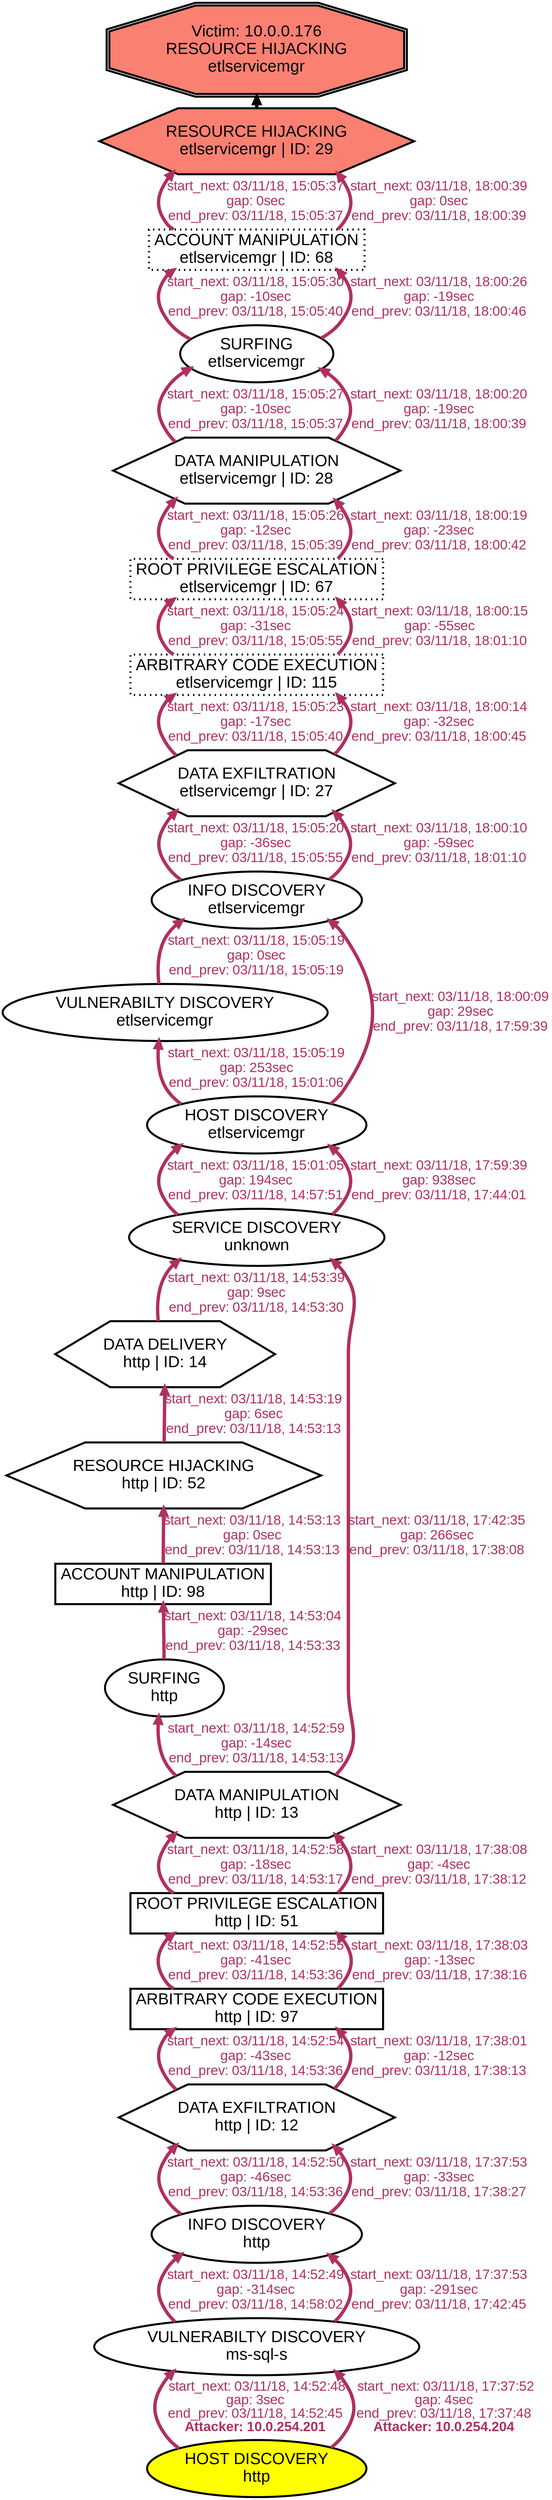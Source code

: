 digraph RESOURCEHIJACKINGetlservicemgr {
rankdir="BT"; 
 graph [ nodesep="0.1", ranksep="0.02"] 
 node [ fontname=Arial, fontsize=24,penwidth=3]; 
 edge [ fontname=Arial, fontsize=20,penwidth=5 ];
"Victim: 10.0.0.176
RESOURCE HIJACKING
etlservicemgr" [shape=doubleoctagon, style=filled, fillcolor=salmon];
{ rank = max; "Victim: 10.0.0.176
RESOURCE HIJACKING
etlservicemgr"}
"RESOURCE HIJACKING
etlservicemgr | ID: 29" -> "Victim: 10.0.0.176
RESOURCE HIJACKING
etlservicemgr"
"RESOURCE HIJACKING
etlservicemgr | ID: 29" [style=filled, fillcolor= salmon]
{ rank=same; "RESOURCE HIJACKING
etlservicemgr | ID: 29"}
"HOST DISCOVERY
http" [style=filled, fillcolor= yellow]
"HOST DISCOVERY
http" -> "VULNERABILTY DISCOVERY
ms-sql-s" [ color=maroon] [label=<<font color="maroon"> start_next: 03/11/18, 14:52:48<br/>gap: 3sec<br/>end_prev: 03/11/18, 14:52:45</font><br/><font color="maroon"><b>Attacker: 10.0.254.201</b></font>>]
"VULNERABILTY DISCOVERY
ms-sql-s" -> "INFO DISCOVERY
http" [ label="start_next: 03/11/18, 14:52:49
gap: -314sec
end_prev: 03/11/18, 14:58:02"][ fontcolor="maroon" color=maroon]
"INFO DISCOVERY
http" -> "DATA EXFILTRATION
http | ID: 12" [ label="start_next: 03/11/18, 14:52:50
gap: -46sec
end_prev: 03/11/18, 14:53:36"][ fontcolor="maroon" color=maroon]
"DATA EXFILTRATION
http | ID: 12" -> "ARBITRARY CODE EXECUTION
http | ID: 97" [ label="start_next: 03/11/18, 14:52:54
gap: -43sec
end_prev: 03/11/18, 14:53:36"][ fontcolor="maroon" color=maroon]
"ARBITRARY CODE EXECUTION
http | ID: 97" -> "ROOT PRIVILEGE ESCALATION
http | ID: 51" [ label="start_next: 03/11/18, 14:52:55
gap: -41sec
end_prev: 03/11/18, 14:53:36"][ fontcolor="maroon" color=maroon]
"ROOT PRIVILEGE ESCALATION
http | ID: 51" -> "DATA MANIPULATION
http | ID: 13" [ label="start_next: 03/11/18, 14:52:58
gap: -18sec
end_prev: 03/11/18, 14:53:17"][ fontcolor="maroon" color=maroon]
"DATA MANIPULATION
http | ID: 13" -> "SURFING
http" [ label="start_next: 03/11/18, 14:52:59
gap: -14sec
end_prev: 03/11/18, 14:53:13"][ fontcolor="maroon" color=maroon]
"SURFING
http" -> "ACCOUNT MANIPULATION
http | ID: 98" [ label="start_next: 03/11/18, 14:53:04
gap: -29sec
end_prev: 03/11/18, 14:53:33"][ fontcolor="maroon" color=maroon]
"ACCOUNT MANIPULATION
http | ID: 98" -> "RESOURCE HIJACKING
http | ID: 52" [ label="start_next: 03/11/18, 14:53:13
gap: 0sec
end_prev: 03/11/18, 14:53:13"][ fontcolor="maroon" color=maroon]
"RESOURCE HIJACKING
http | ID: 52" -> "DATA DELIVERY
http | ID: 14" [ label="start_next: 03/11/18, 14:53:19
gap: 6sec
end_prev: 03/11/18, 14:53:13"][ fontcolor="maroon" color=maroon]
"DATA DELIVERY
http | ID: 14" -> "SERVICE DISCOVERY
unknown" [ label="start_next: 03/11/18, 14:53:39
gap: 9sec
end_prev: 03/11/18, 14:53:30"][ fontcolor="maroon" color=maroon]
"SERVICE DISCOVERY
unknown" -> "HOST DISCOVERY
etlservicemgr" [ label="start_next: 03/11/18, 15:01:05
gap: 194sec
end_prev: 03/11/18, 14:57:51"][ fontcolor="maroon" color=maroon]
"HOST DISCOVERY
etlservicemgr" -> "VULNERABILTY DISCOVERY
etlservicemgr" [ label="start_next: 03/11/18, 15:05:19
gap: 253sec
end_prev: 03/11/18, 15:01:06"][ fontcolor="maroon" color=maroon]
"VULNERABILTY DISCOVERY
etlservicemgr" -> "INFO DISCOVERY
etlservicemgr" [ label="start_next: 03/11/18, 15:05:19
gap: 0sec
end_prev: 03/11/18, 15:05:19"][ fontcolor="maroon" color=maroon]
"INFO DISCOVERY
etlservicemgr" -> "DATA EXFILTRATION
etlservicemgr | ID: 27" [ label="start_next: 03/11/18, 15:05:20
gap: -36sec
end_prev: 03/11/18, 15:05:55"][ fontcolor="maroon" color=maroon]
"DATA EXFILTRATION
etlservicemgr | ID: 27" -> "ARBITRARY CODE EXECUTION
etlservicemgr | ID: 115" [ label="start_next: 03/11/18, 15:05:23
gap: -17sec
end_prev: 03/11/18, 15:05:40"][ fontcolor="maroon" color=maroon]
"ARBITRARY CODE EXECUTION
etlservicemgr | ID: 115" -> "ROOT PRIVILEGE ESCALATION
etlservicemgr | ID: 67" [ label="start_next: 03/11/18, 15:05:24
gap: -31sec
end_prev: 03/11/18, 15:05:55"][ fontcolor="maroon" color=maroon]
"ROOT PRIVILEGE ESCALATION
etlservicemgr | ID: 67" -> "DATA MANIPULATION
etlservicemgr | ID: 28" [ label="start_next: 03/11/18, 15:05:26
gap: -12sec
end_prev: 03/11/18, 15:05:39"][ fontcolor="maroon" color=maroon]
"DATA MANIPULATION
etlservicemgr | ID: 28" -> "SURFING
etlservicemgr" [ label="start_next: 03/11/18, 15:05:27
gap: -10sec
end_prev: 03/11/18, 15:05:37"][ fontcolor="maroon" color=maroon]
"SURFING
etlservicemgr" -> "ACCOUNT MANIPULATION
etlservicemgr | ID: 68" [ label="start_next: 03/11/18, 15:05:30
gap: -10sec
end_prev: 03/11/18, 15:05:40"][ fontcolor="maroon" color=maroon]
"ACCOUNT MANIPULATION
etlservicemgr | ID: 68" -> "RESOURCE HIJACKING
etlservicemgr | ID: 29" [ label="start_next: 03/11/18, 15:05:37
gap: 0sec
end_prev: 03/11/18, 15:05:37"][ fontcolor="maroon" color=maroon]
"HOST DISCOVERY
http" [style=filled, fillcolor= yellow]
"HOST DISCOVERY
http" -> "VULNERABILTY DISCOVERY
ms-sql-s" [ color=maroon] [label=<<font color="maroon"> start_next: 03/11/18, 17:37:52<br/>gap: 4sec<br/>end_prev: 03/11/18, 17:37:48</font><br/><font color="maroon"><b>Attacker: 10.0.254.204</b></font>>]
"VULNERABILTY DISCOVERY
ms-sql-s" -> "INFO DISCOVERY
http" [ label="start_next: 03/11/18, 17:37:53
gap: -291sec
end_prev: 03/11/18, 17:42:45"][ fontcolor="maroon" color=maroon]
"INFO DISCOVERY
http" -> "DATA EXFILTRATION
http | ID: 12" [ label="start_next: 03/11/18, 17:37:53
gap: -33sec
end_prev: 03/11/18, 17:38:27"][ fontcolor="maroon" color=maroon]
"DATA EXFILTRATION
http | ID: 12" -> "ARBITRARY CODE EXECUTION
http | ID: 97" [ label="start_next: 03/11/18, 17:38:01
gap: -12sec
end_prev: 03/11/18, 17:38:13"][ fontcolor="maroon" color=maroon]
"ARBITRARY CODE EXECUTION
http | ID: 97" -> "ROOT PRIVILEGE ESCALATION
http | ID: 51" [ label="start_next: 03/11/18, 17:38:03
gap: -13sec
end_prev: 03/11/18, 17:38:16"][ fontcolor="maroon" color=maroon]
"ROOT PRIVILEGE ESCALATION
http | ID: 51" -> "DATA MANIPULATION
http | ID: 13" [ label="start_next: 03/11/18, 17:38:08
gap: -4sec
end_prev: 03/11/18, 17:38:12"][ fontcolor="maroon" color=maroon]
"DATA MANIPULATION
http | ID: 13" -> "SERVICE DISCOVERY
unknown" [ label="start_next: 03/11/18, 17:42:35
gap: 266sec
end_prev: 03/11/18, 17:38:08"][ fontcolor="maroon" color=maroon]
"SERVICE DISCOVERY
unknown" -> "HOST DISCOVERY
etlservicemgr" [ label="start_next: 03/11/18, 17:59:39
gap: 938sec
end_prev: 03/11/18, 17:44:01"][ fontcolor="maroon" color=maroon]
"HOST DISCOVERY
etlservicemgr" -> "INFO DISCOVERY
etlservicemgr" [ label="start_next: 03/11/18, 18:00:09
gap: 29sec
end_prev: 03/11/18, 17:59:39"][ fontcolor="maroon" color=maroon]
"INFO DISCOVERY
etlservicemgr" -> "DATA EXFILTRATION
etlservicemgr | ID: 27" [ label="start_next: 03/11/18, 18:00:10
gap: -59sec
end_prev: 03/11/18, 18:01:10"][ fontcolor="maroon" color=maroon]
"DATA EXFILTRATION
etlservicemgr | ID: 27" -> "ARBITRARY CODE EXECUTION
etlservicemgr | ID: 115" [ label="start_next: 03/11/18, 18:00:14
gap: -32sec
end_prev: 03/11/18, 18:00:45"][ fontcolor="maroon" color=maroon]
"ARBITRARY CODE EXECUTION
etlservicemgr | ID: 115" -> "ROOT PRIVILEGE ESCALATION
etlservicemgr | ID: 67" [ label="start_next: 03/11/18, 18:00:15
gap: -55sec
end_prev: 03/11/18, 18:01:10"][ fontcolor="maroon" color=maroon]
"ROOT PRIVILEGE ESCALATION
etlservicemgr | ID: 67" -> "DATA MANIPULATION
etlservicemgr | ID: 28" [ label="start_next: 03/11/18, 18:00:19
gap: -23sec
end_prev: 03/11/18, 18:00:42"][ fontcolor="maroon" color=maroon]
"DATA MANIPULATION
etlservicemgr | ID: 28" -> "SURFING
etlservicemgr" [ label="start_next: 03/11/18, 18:00:20
gap: -19sec
end_prev: 03/11/18, 18:00:39"][ fontcolor="maroon" color=maroon]
"SURFING
etlservicemgr" -> "ACCOUNT MANIPULATION
etlservicemgr | ID: 68" [ label="start_next: 03/11/18, 18:00:26
gap: -19sec
end_prev: 03/11/18, 18:00:46"][ fontcolor="maroon" color=maroon]
"ACCOUNT MANIPULATION
etlservicemgr | ID: 68" -> "RESOURCE HIJACKING
etlservicemgr | ID: 29" [ label="start_next: 03/11/18, 18:00:39
gap: 0sec
end_prev: 03/11/18, 18:00:39"][ fontcolor="maroon" color=maroon]
"HOST DISCOVERY
http" [shape=oval]
"HOST DISCOVERY
http" [tooltip="ET SCAN Possible Nmap User-Agent Observed
ET SCAN Nmap Scripting Engine User-Agent Detected (Nmap Scripting Engine)"]
"VULNERABILTY DISCOVERY
ms-sql-s" [shape=oval]
"VULNERABILTY DISCOVERY
ms-sql-s" [tooltip="ET SCAN Suspicious inbound to Oracle SQL port 1521
ET SCAN Suspicious inbound to MSSQL port 1433
ET SCAN Suspicious inbound to mySQL port 3306
ET SCAN Nikto Web App Scan in Progress
ET SCAN Suspicious inbound to PostgreSQL port 5432
ET SCAN Suspicious inbound to mSQL port 4333"]
"INFO DISCOVERY
http" [shape=oval]
"INFO DISCOVERY
http" [tooltip="GPL WEB_SERVER iisadmin access
GPL WEB_SERVER printenv access
GPL WEB_SERVER author.exe access
ET WEB_SERVER PHP Easteregg Information-Disclosure (phpinfo)
ET WEB_SERVER PHP Easteregg Information-Disclosure (funny-logo)
GPL WEB_SERVER globals.pl access
GPL WEB_SERVER viewcode access
ET WEB_SPECIFIC_APPS Request to Wordpress W3TC Plug-in dbcache Directory
GPL EXPLOIT ISAPI .idq attempt
ET POLICY Proxy TRACE Request - inbound
GPL WEB_SERVER /~root access
GPL WEB_SERVER service.pwd
ET WEB_SERVER PHP REQUEST SuperGlobal in URI
ET WEB_SERVER PHP Easteregg Information-Disclosure (php-logo)
GPL WEB_SERVER services.cnf access
GPL EXPLOIT unicode directory traversal attempt
GPL EXPLOIT .htr access
GPL EXPLOIT .cnf access
ET WEB_SERVER PHP SERVER SuperGlobal in URI
GPL WEB_SERVER .htaccess access
GPL EXPLOIT iisadmpwd attempt
GPL WEB_SERVER service.cnf access
GPL WEB_SERVER global.asa access
GPL EXPLOIT fpcount access
GPL WEB_SERVER .htpasswd access
ET WEB_SERVER PHP SESSION SuperGlobal in URI
GPL WEB_SERVER writeto.cnf access
GPL EXPLOIT iissamples access
ET WEB_SERVER PHP Easteregg Information-Disclosure (zend-logo)
ET WEB_SERVER PHP ENV SuperGlobal in URI
GPL WEB_SERVER authors.pwd access"]
"DATA EXFILTRATION
http | ID: 12" [shape=hexagon]
"DATA EXFILTRATION
http | ID: 12" [tooltip="ET WEB_SERVER Possible XXE SYSTEM ENTITY in POST BODY.
GPL EXPLOIT ISAPI .ida access
ET WEB_SERVER /system32/ in Uri - Possible Protected Directory Access Attempt
GPL WEB_SERVER Tomcat server snoop access
ET WEB_SERVER ColdFusion componentutils access
GPL EXPLOIT /msadc/samples/ access
ET WEB_SPECIFIC_APPS PHP-CGI query string parameter vulnerability
GPL EXPLOIT ISAPI .idq access
ET WEB_SERVER /etc/shadow Detected in URI"]
"ARBITRARY CODE EXECUTION
http | ID: 97" [shape=box]
"ARBITRARY CODE EXECUTION
http | ID: 97" [tooltip="ET WEB_SERVER Possible CVE-2014-6271 Attempt
ET WEB_SPECIFIC_APPS WEB-PHP RCE PHPBB 2004-1315
ET WEB_SPECIFIC_APPS Golem Gaming Portal root_path Parameter Remote File inclusion Attempt
ET WEB_SPECIFIC_APPS Joomla swMenuPro ImageManager.php Remote File Inclusion Attempt
ETPRO WEB_SPECIFIC_APPS PHPMoAdmin RCE Attempt
ET WEB_SERVER cmd.exe In URI - Possible Command Execution Attempt
ET WEB_SERVER Exploit Suspected PHP Injection Attack (cmd=)
ET WEB_SPECIFIC_APPS FormMailer formmailer.admin.inc.php BASE_DIR Parameter Remote File Inclusion Attempt
ET WEB_SPECIFIC_APPS DesktopOnNet don3_requiem.php app_path Parameter Remote File Inclusion
ET WEB_SPECIFIC_APPS Joomla Dada Mail Manager Component config.dadamail.php GLOBALS Parameter Remote File Inclusion
ET WEB_SERVER Possible CVE-2014-6271 Attempt in Headers
ET WEB_SPECIFIC_APPS Achievo debugger.php config_atkroot parameter Remote File Inclusion Attempt
ET CURRENT_EVENTS QNAP Shellshock CVE-2014-6271
ET WEB_SPECIFIC_APPS KingCMS menu.php CONFIG Parameter Remote File Inclusion
ET WEB_SPECIFIC_APPS AjaxPortal di.php pathtoserverdata Parameter Remote File Inclusion Attempt
ET WEB_SPECIFIC_APPS BASE base_stat_common.php remote file include
ET WEB_SPECIFIC_APPS DesktopOnNet frontpage.php app_path Parameter Remote File Inclusion
ET WEB_SPECIFIC_APPS KR-Web krgourl.php DOCUMENT_ROOT Parameter Remote File Inclusion Attempt
ET WEB_SPECIFIC_APPS Joomla AjaxChat Component ajcuser.php GLOBALS Parameter Remote File Inclusion Attempt
ET WEB_SPECIFIC_APPS Horde type Parameter Local File Inclusion Attempt"]
"ROOT PRIVILEGE ESCALATION
http | ID: 51" [shape=box]
"ROOT PRIVILEGE ESCALATION
http | ID: 51" [tooltip="GPL EXPLOIT CodeRed v2 root.exe access
ET WEB_SERVER ColdFusion administrator access
ETPRO WEB_SPECIFIC_APPS ipTIME firmware < 9.58 RCE
GPL EXPLOIT administrators.pwd access"]
"DATA MANIPULATION
http | ID: 13" [shape=hexagon]
"DATA MANIPULATION
http | ID: 13" [tooltip="ET WEB_SERVER Possible SQL Injection Attempt UNION SELECT
ET WEB_SERVER Possible SQL Injection Attempt SELECT FROM
ET WEB_SERVER MYSQL SELECT CONCAT SQL Injection Attempt"]
"SURFING
http" [shape=oval]
"SURFING
http" [tooltip="ET WEB_SERVER WEB-PHP phpinfo access"]
"ACCOUNT MANIPULATION
http | ID: 98" [shape=box]
"ACCOUNT MANIPULATION
http | ID: 98" [tooltip="GPL EXPLOIT /iisadmpwd/aexp2.htr access
ET WEB_SERVER SELECT USER SQL Injection Attempt in URI"]
"RESOURCE HIJACKING
http | ID: 52" [shape=hexagon]
"RESOURCE HIJACKING
http | ID: 52" [tooltip="GPL WEB_SERVER Oracle Java Process Manager access"]
"DATA DELIVERY
http | ID: 14" [shape=hexagon]
"DATA DELIVERY
http | ID: 14" [tooltip="ET WEB_SPECIFIC_APPS OpenX phpAdsNew phpAds_geoPlugin Parameter Remote File Inclusion Attempt
ET WEB_SPECIFIC_APPS PHP phpMyAgenda rootagenda Remote File Include Attempt
ET WEB_SPECIFIC_APPS p-Table for WordPress wptable-tinymce.php ABSPATH Parameter RFI Attempt
ET WEB_SPECIFIC_APPS SERWeb load_lang.php configdir Parameter Remote File Inclusion
ET WEB_SPECIFIC_APPS PointComma pctemplate.php pcConfig Parameter Remote File Inclusion Attempt
ET WEB_SPECIFIC_APPS Possible Mambo/Joomla! com_koesubmit Component 'koesubmit.php' Remote File Inclusion Attempt
ET WEB_SPECIFIC_APPS Joomla Simple RSS Reader admin.rssreader.php mosConfig_live_site Parameter Remote File Inclusion
ET WEB_SPECIFIC_APPS Ve-EDIT edit_htmlarea.php highlighter Parameter Remote File Inclusion
ET WEB_SPECIFIC_APPS OBOphiX fonctions_racine.php chemin_lib parameter Remote File Inclusion Attempt
ET WEB_SPECIFIC_APPS SAPID get_infochannel.inc.php Remote File inclusion Attempt
ET WEB_SPECIFIC_APPS PHPOF DB_AdoDB.Class.PHP PHPOF_INCLUDE_PATH parameter Remote File Inclusion
ET WEB_SPECIFIC_APPS TECHNOTE shop_this_skin_path Parameter Remote File Inclusion
ET WEB_SPECIFIC_APPS Possible OpenSiteAdmin pageHeader.php Remote File Inclusion Attempt
ET WEB_SPECIFIC_APPS Joomla Onguma Time Sheet Component onguma.class.php mosConfig_absolute_path Parameter Remote File Inclusion
ET WEB_SPECIFIC_APPS ProdLer prodler.class.php sPath Parameter Remote File Inclusion Attempt
ET WEB_SPECIFIC_APPS MODx CMS snippet.reflect.php reflect_base Remote File Inclusion
ET WEB_SPECIFIC_APPS phPortal gunaysoft.php icerikyolu Parameter Remote File Inclusion
ET WEB_SPECIFIC_APPS Sisplet CMS komentar.php site_path Parameter Remote File Inclusion Attempt
ET WEB_SPECIFIC_APPS phptraverse mp3_id.php GLOBALS Parameter Remote File Inclusion Attempt
ET WEB_SPECIFIC_APPS PHP Classifieds class.phpmailer.php lang_path Parameter Remote File Inclusion Attempt
ET WEB_SPECIFIC_APPS YapBB class_yapbbcooker.php cfgIncludeDirectory Parameter Remote File Inclusion
ET WEB_SPECIFIC_APPS Enthusiast path parameter Remote File Inclusion
ET WEB_SPECIFIC_APPS ProjectButler RFI attempt 
ET WEB_SPECIFIC_APPS SERWeb main_prepend.php functionsdir Parameter Remote File Inclusion
ET WEB_SPECIFIC_APPS Mambo Component com_smf smf.php Remote File Inclusion Attempt
ET WEB_SPECIFIC_APPS MAXcms fm_includes_special Parameter Remote File Inclusion Attempt
ET WEB_SPECIFIC_APPS PHP-Paid4Mail RFI attempt 
ET WEB_SPECIFIC_APPS phpSkelSite theme parameter remote file inclusion
ET WEB_SPECIFIC_APPS PHP Aardvark Topsites PHP CONFIG PATH Remote File Include Attempt
ET WEB_SPECIFIC_APPS Possible eFront database.php Remote File Inclusion Attempt
ET WEB_SPECIFIC_APPS phPortal gunaysoft.php sayfaid Parameter Remote File Inclusion"]
"SERVICE DISCOVERY
unknown" [shape=oval]
"SERVICE DISCOVERY
unknown" [tooltip="ET SCAN Potential VNC Scan 5800-5820
ET SCAN Potential VNC Scan 5900-5920
ET SCAN Potential SSH Scan
ET SCAN NMAP OS Detection Probe"]
"HOST DISCOVERY
etlservicemgr" [shape=oval]
"HOST DISCOVERY
etlservicemgr" [tooltip="ET SCAN Possible Nmap User-Agent Observed
ET SCAN Nmap Scripting Engine User-Agent Detected (Nmap Scripting Engine)"]
"VULNERABILTY DISCOVERY
etlservicemgr" [shape=oval]
"VULNERABILTY DISCOVERY
etlservicemgr" [tooltip="ET SCAN Nikto Web App Scan in Progress"]
"INFO DISCOVERY
etlservicemgr" [shape=oval]
"INFO DISCOVERY
etlservicemgr" [tooltip="GPL WEB_SERVER iisadmin access
GPL WEB_SERVER printenv access
GPL WEB_SERVER author.exe access
ET WEB_SERVER PHP Easteregg Information-Disclosure (phpinfo)
GPL WEB_SERVER globals.pl access
GPL WEB_SERVER viewcode access
GPL EXPLOIT ISAPI .idq attempt
ET POLICY Proxy TRACE Request - inbound
GPL WEB_SERVER /~root access
GPL WEB_SERVER service.pwd
ET WEB_SERVER PHP REQUEST SuperGlobal in URI
GPL WEB_SERVER services.cnf access
GPL EXPLOIT unicode directory traversal attempt
GPL EXPLOIT .htr access
GPL EXPLOIT .cnf access
GPL WEB_SERVER .htaccess access
GPL WEB_SERVER authors.pwd access
GPL EXPLOIT iisadmpwd attempt
GPL WEB_SERVER global.asa access
GPL EXPLOIT fpcount access
GPL WEB_SERVER .htpasswd access
ET WEB_SERVER PHP SESSION SuperGlobal in URI
GPL WEB_SERVER writeto.cnf access
GPL EXPLOIT iissamples access
GPL WEB_SERVER service.cnf access"]
"DATA EXFILTRATION
etlservicemgr | ID: 27" [shape=hexagon]
"DATA EXFILTRATION
etlservicemgr | ID: 27" [tooltip="GPL EXPLOIT ISAPI .ida access
ET WEB_SERVER /system32/ in Uri - Possible Protected Directory Access Attempt
GPL WEB_SERVER Tomcat server snoop access
GPL EXPLOIT /msadc/samples/ access
ET WEB_SPECIFIC_APPS PHP-CGI query string parameter vulnerability
GPL EXPLOIT ISAPI .idq access
ET WEB_SERVER /etc/shadow Detected in URI"]
"ARBITRARY CODE EXECUTION
etlservicemgr | ID: 115" [style="dotted", shape=box]
"ARBITRARY CODE EXECUTION
etlservicemgr | ID: 115" [tooltip="ET WEB_SPECIFIC_APPS WEB-PHP RCE PHPBB 2004-1315
ET WEB_SERVER Exploit Suspected PHP Injection Attack (cmd=)
ET WEB_SERVER Possible CVE-2014-6271 Attempt in Headers
ET CURRENT_EVENTS QNAP Shellshock CVE-2014-6271
ET WEB_SPECIFIC_APPS BASE base_stat_common.php remote file include"]
"ROOT PRIVILEGE ESCALATION
etlservicemgr | ID: 67" [style="dotted", shape=box]
"ROOT PRIVILEGE ESCALATION
etlservicemgr | ID: 67" [tooltip="GPL EXPLOIT CodeRed v2 root.exe access
ET WEB_SERVER ColdFusion administrator access
ETPRO WEB_SPECIFIC_APPS ipTIME firmware < 9.58 RCE
GPL EXPLOIT administrators.pwd access"]
"DATA MANIPULATION
etlservicemgr | ID: 28" [shape=hexagon]
"DATA MANIPULATION
etlservicemgr | ID: 28" [tooltip="ET WEB_SERVER Possible SQL Injection Attempt UNION SELECT
ET WEB_SERVER Possible SQL Injection Attempt SELECT FROM"]
"SURFING
etlservicemgr" [shape=oval]
"SURFING
etlservicemgr" [tooltip="ET WEB_SERVER WEB-PHP phpinfo access"]
"ACCOUNT MANIPULATION
etlservicemgr | ID: 68" [style="dotted", shape=box]
"ACCOUNT MANIPULATION
etlservicemgr | ID: 68" [tooltip="GPL EXPLOIT /iisadmpwd/aexp2.htr access
ET WEB_SERVER SELECT USER SQL Injection Attempt in URI"]
"RESOURCE HIJACKING
etlservicemgr | ID: 29" [shape=hexagon]
"RESOURCE HIJACKING
etlservicemgr | ID: 29" [tooltip="GPL WEB_SERVER Oracle Java Process Manager access"]
}
